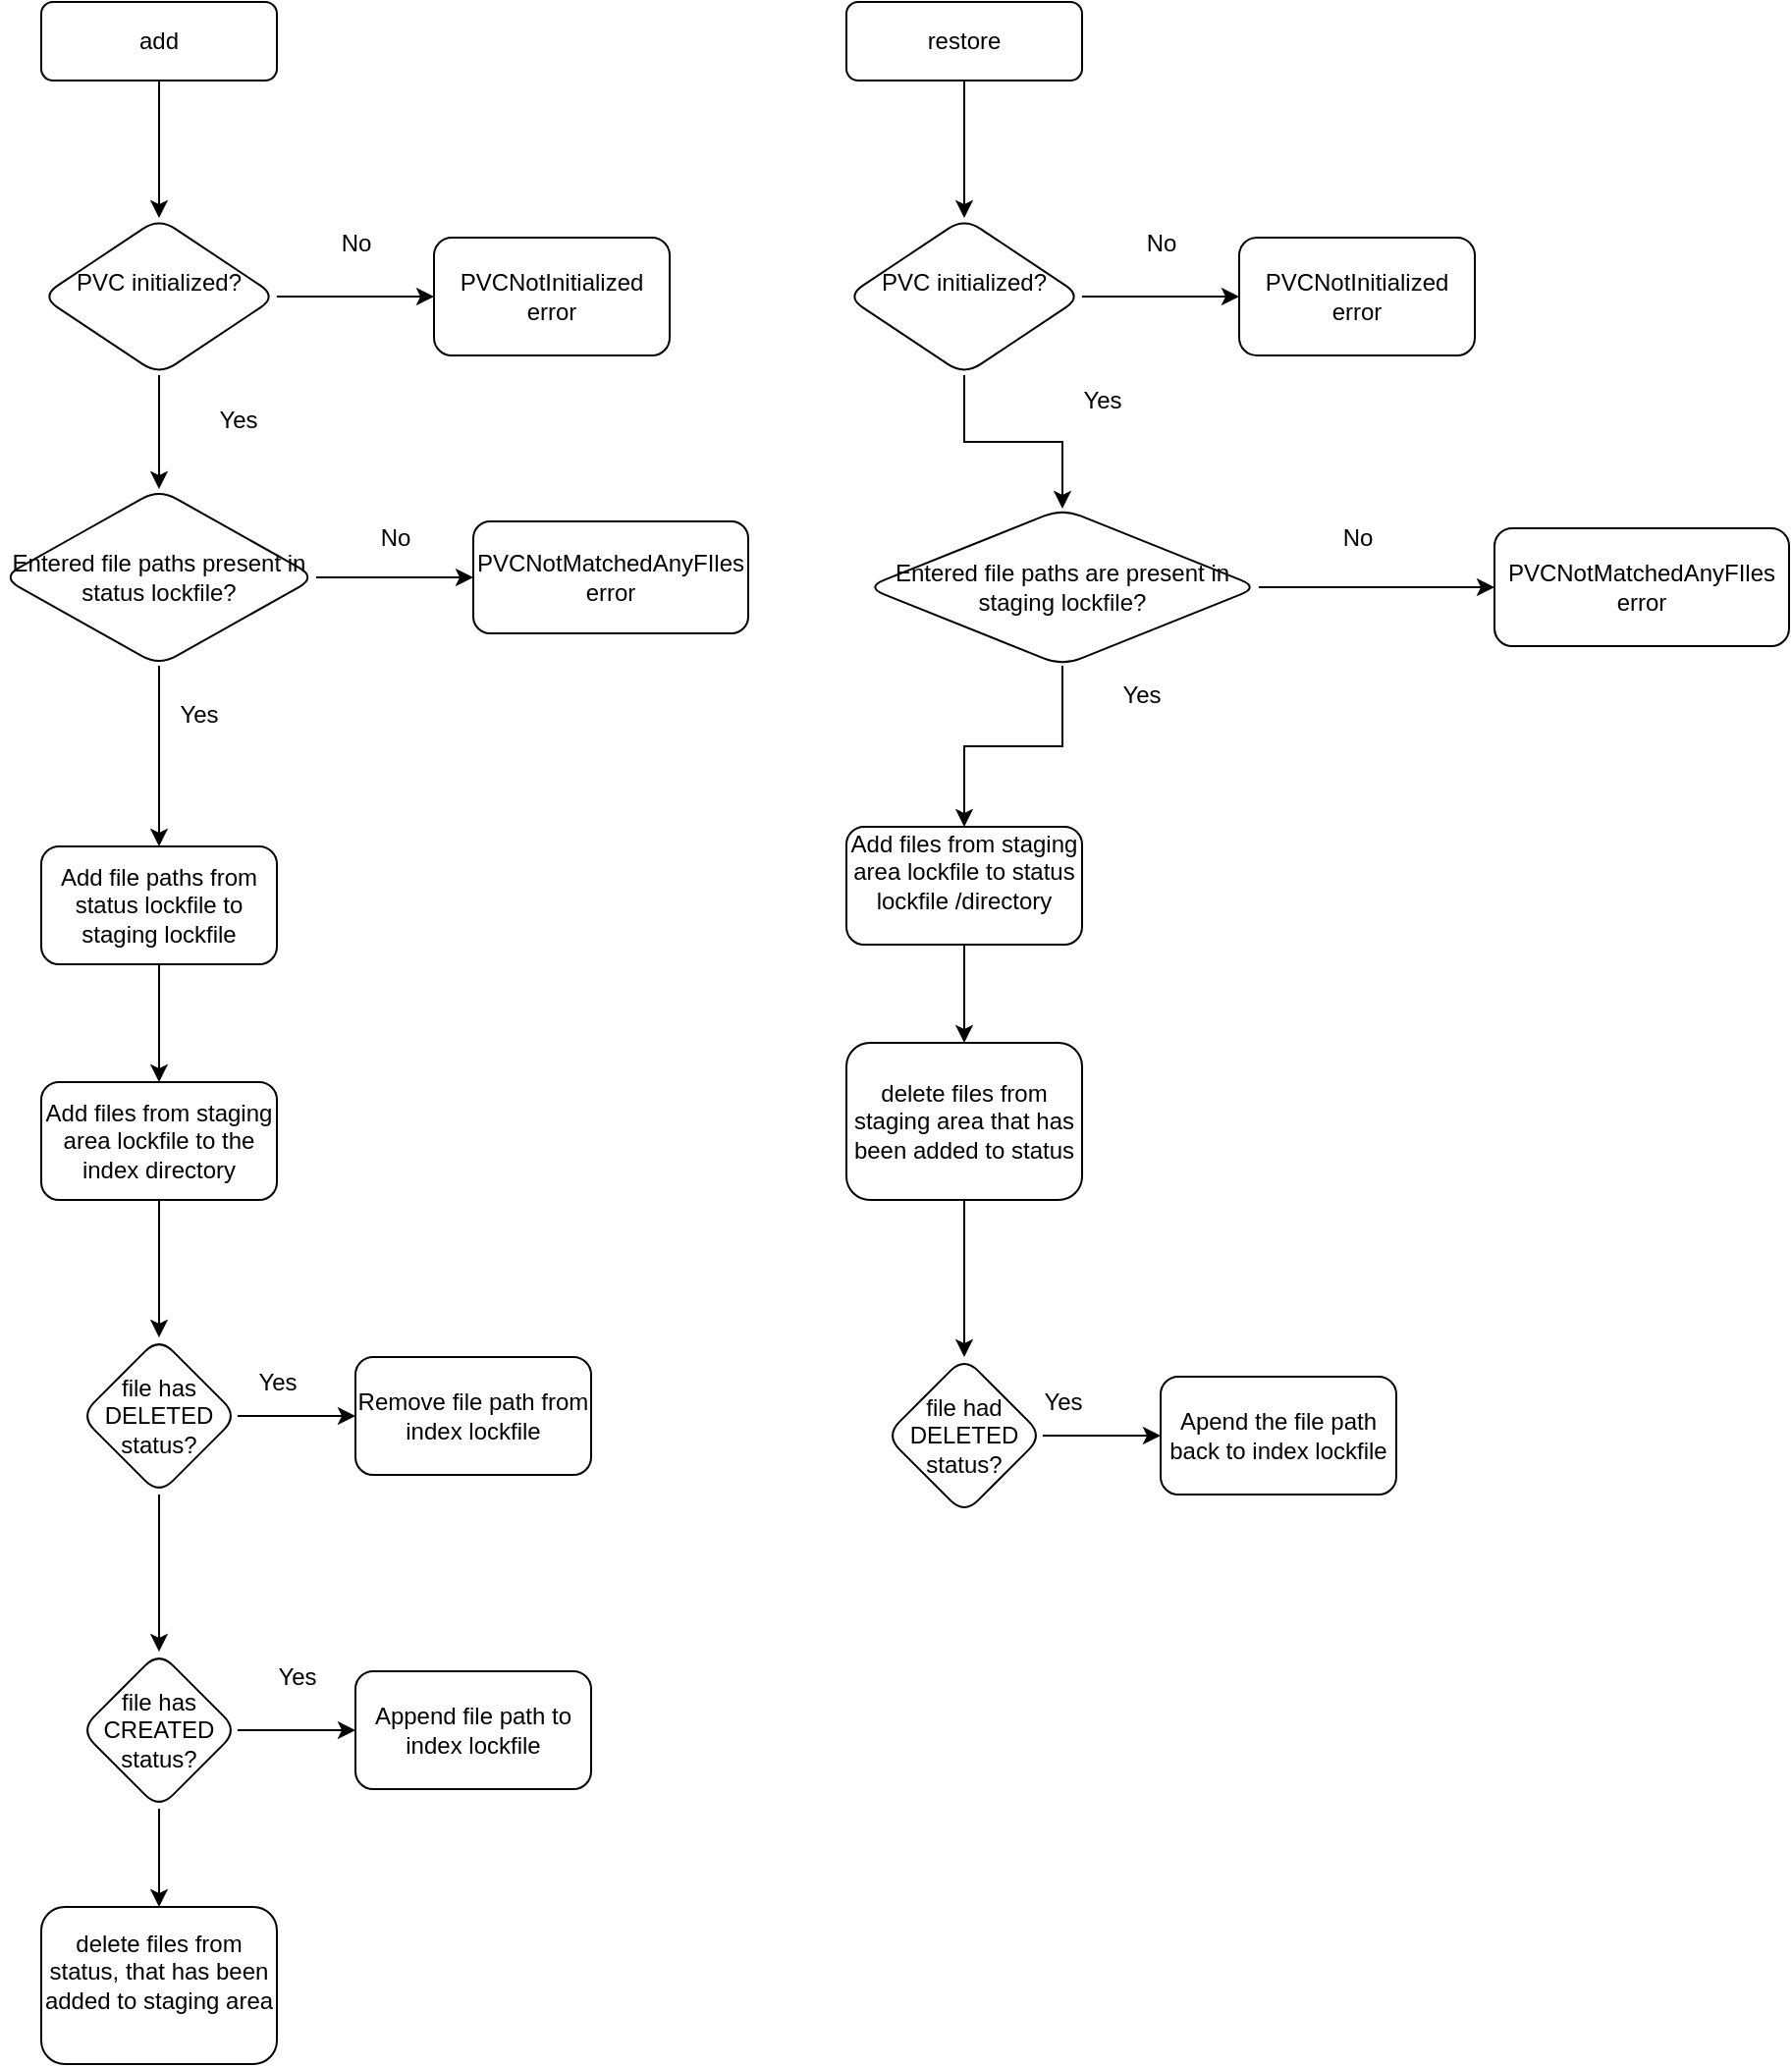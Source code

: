 <mxfile version="24.2.1" type="device">
  <diagram id="C5RBs43oDa-KdzZeNtuy" name="Page-1">
    <mxGraphModel dx="1050" dy="626" grid="1" gridSize="10" guides="1" tooltips="1" connect="1" arrows="1" fold="1" page="1" pageScale="1" pageWidth="827" pageHeight="1169" math="0" shadow="0">
      <root>
        <mxCell id="WIyWlLk6GJQsqaUBKTNV-0" />
        <mxCell id="WIyWlLk6GJQsqaUBKTNV-1" parent="WIyWlLk6GJQsqaUBKTNV-0" />
        <mxCell id="Pkjg8kuU6nvulzSkaxBV-1" value="" style="edgeStyle=orthogonalEdgeStyle;rounded=0;orthogonalLoop=1;jettySize=auto;html=1;" parent="WIyWlLk6GJQsqaUBKTNV-1" source="WIyWlLk6GJQsqaUBKTNV-3" target="Pkjg8kuU6nvulzSkaxBV-0" edge="1">
          <mxGeometry relative="1" as="geometry" />
        </mxCell>
        <mxCell id="WIyWlLk6GJQsqaUBKTNV-3" value="add" style="rounded=1;whiteSpace=wrap;html=1;fontSize=12;glass=0;strokeWidth=1;shadow=0;" parent="WIyWlLk6GJQsqaUBKTNV-1" vertex="1">
          <mxGeometry x="40" y="80" width="120" height="40" as="geometry" />
        </mxCell>
        <mxCell id="Pkjg8kuU6nvulzSkaxBV-4" value="" style="edgeStyle=orthogonalEdgeStyle;rounded=0;orthogonalLoop=1;jettySize=auto;html=1;" parent="WIyWlLk6GJQsqaUBKTNV-1" source="Pkjg8kuU6nvulzSkaxBV-0" target="Pkjg8kuU6nvulzSkaxBV-3" edge="1">
          <mxGeometry relative="1" as="geometry" />
        </mxCell>
        <mxCell id="yAVHmVneyYCJ0WxKpsHi-20" value="" style="edgeStyle=orthogonalEdgeStyle;rounded=0;orthogonalLoop=1;jettySize=auto;html=1;" edge="1" parent="WIyWlLk6GJQsqaUBKTNV-1" source="Pkjg8kuU6nvulzSkaxBV-0" target="yAVHmVneyYCJ0WxKpsHi-19">
          <mxGeometry relative="1" as="geometry" />
        </mxCell>
        <mxCell id="Pkjg8kuU6nvulzSkaxBV-0" value="&lt;div&gt;PVC initialized?&lt;/div&gt;&lt;div&gt;&lt;br&gt;&lt;/div&gt;" style="rhombus;whiteSpace=wrap;html=1;rounded=1;glass=0;strokeWidth=1;shadow=0;" parent="WIyWlLk6GJQsqaUBKTNV-1" vertex="1">
          <mxGeometry x="40" y="190" width="120" height="80" as="geometry" />
        </mxCell>
        <mxCell id="Pkjg8kuU6nvulzSkaxBV-3" value="PVCNotInitialized error" style="whiteSpace=wrap;html=1;rounded=1;glass=0;strokeWidth=1;shadow=0;" parent="WIyWlLk6GJQsqaUBKTNV-1" vertex="1">
          <mxGeometry x="240" y="200" width="120" height="60" as="geometry" />
        </mxCell>
        <mxCell id="Pkjg8kuU6nvulzSkaxBV-5" value="No" style="text;html=1;align=center;verticalAlign=middle;resizable=0;points=[];autosize=1;strokeColor=none;fillColor=none;" parent="WIyWlLk6GJQsqaUBKTNV-1" vertex="1">
          <mxGeometry x="180" y="188" width="40" height="30" as="geometry" />
        </mxCell>
        <mxCell id="Pkjg8kuU6nvulzSkaxBV-25" value="" style="edgeStyle=orthogonalEdgeStyle;rounded=0;orthogonalLoop=1;jettySize=auto;html=1;" parent="WIyWlLk6GJQsqaUBKTNV-1" source="Pkjg8kuU6nvulzSkaxBV-6" target="Pkjg8kuU6nvulzSkaxBV-24" edge="1">
          <mxGeometry relative="1" as="geometry" />
        </mxCell>
        <mxCell id="Pkjg8kuU6nvulzSkaxBV-6" value="Add file paths from status lockfile to staging lockfile" style="whiteSpace=wrap;html=1;rounded=1;glass=0;strokeWidth=1;shadow=0;" parent="WIyWlLk6GJQsqaUBKTNV-1" vertex="1">
          <mxGeometry x="40" y="510" width="120" height="60" as="geometry" />
        </mxCell>
        <mxCell id="Pkjg8kuU6nvulzSkaxBV-9" value="&lt;div&gt;delete files from status, that has been added to staging area&lt;/div&gt;&lt;div&gt;&lt;br&gt;&lt;/div&gt;" style="whiteSpace=wrap;html=1;rounded=1;glass=0;strokeWidth=1;shadow=0;" parent="WIyWlLk6GJQsqaUBKTNV-1" vertex="1">
          <mxGeometry x="40" y="1050" width="120" height="80" as="geometry" />
        </mxCell>
        <mxCell id="Pkjg8kuU6nvulzSkaxBV-13" value="" style="edgeStyle=orthogonalEdgeStyle;rounded=0;orthogonalLoop=1;jettySize=auto;html=1;" parent="WIyWlLk6GJQsqaUBKTNV-1" source="Pkjg8kuU6nvulzSkaxBV-14" target="Pkjg8kuU6nvulzSkaxBV-17" edge="1">
          <mxGeometry relative="1" as="geometry" />
        </mxCell>
        <mxCell id="Pkjg8kuU6nvulzSkaxBV-14" value="restore" style="rounded=1;whiteSpace=wrap;html=1;fontSize=12;glass=0;strokeWidth=1;shadow=0;" parent="WIyWlLk6GJQsqaUBKTNV-1" vertex="1">
          <mxGeometry x="450" y="80" width="120" height="40" as="geometry" />
        </mxCell>
        <mxCell id="Pkjg8kuU6nvulzSkaxBV-15" value="" style="edgeStyle=orthogonalEdgeStyle;rounded=0;orthogonalLoop=1;jettySize=auto;html=1;" parent="WIyWlLk6GJQsqaUBKTNV-1" source="Pkjg8kuU6nvulzSkaxBV-17" target="Pkjg8kuU6nvulzSkaxBV-18" edge="1">
          <mxGeometry relative="1" as="geometry" />
        </mxCell>
        <mxCell id="yAVHmVneyYCJ0WxKpsHi-28" value="" style="edgeStyle=orthogonalEdgeStyle;rounded=0;orthogonalLoop=1;jettySize=auto;html=1;" edge="1" parent="WIyWlLk6GJQsqaUBKTNV-1" source="Pkjg8kuU6nvulzSkaxBV-17" target="yAVHmVneyYCJ0WxKpsHi-27">
          <mxGeometry relative="1" as="geometry" />
        </mxCell>
        <mxCell id="Pkjg8kuU6nvulzSkaxBV-17" value="&lt;div&gt;PVC initialized?&lt;/div&gt;&lt;div&gt;&lt;br&gt;&lt;/div&gt;" style="rhombus;whiteSpace=wrap;html=1;rounded=1;glass=0;strokeWidth=1;shadow=0;" parent="WIyWlLk6GJQsqaUBKTNV-1" vertex="1">
          <mxGeometry x="450" y="190" width="120" height="80" as="geometry" />
        </mxCell>
        <mxCell id="Pkjg8kuU6nvulzSkaxBV-18" value="PVCNotInitialized error" style="whiteSpace=wrap;html=1;rounded=1;glass=0;strokeWidth=1;shadow=0;" parent="WIyWlLk6GJQsqaUBKTNV-1" vertex="1">
          <mxGeometry x="650" y="200" width="120" height="60" as="geometry" />
        </mxCell>
        <mxCell id="Pkjg8kuU6nvulzSkaxBV-19" value="No" style="text;html=1;align=center;verticalAlign=middle;resizable=0;points=[];autosize=1;strokeColor=none;fillColor=none;" parent="WIyWlLk6GJQsqaUBKTNV-1" vertex="1">
          <mxGeometry x="590" y="188" width="40" height="30" as="geometry" />
        </mxCell>
        <mxCell id="Pkjg8kuU6nvulzSkaxBV-20" value="" style="edgeStyle=orthogonalEdgeStyle;rounded=0;orthogonalLoop=1;jettySize=auto;html=1;" parent="WIyWlLk6GJQsqaUBKTNV-1" source="Pkjg8kuU6nvulzSkaxBV-21" target="Pkjg8kuU6nvulzSkaxBV-23" edge="1">
          <mxGeometry relative="1" as="geometry" />
        </mxCell>
        <mxCell id="Pkjg8kuU6nvulzSkaxBV-21" value="&lt;div&gt;Add files from staging area lockfile to status lockfile /directory&lt;br&gt;&lt;/div&gt;&lt;div&gt;&lt;br&gt;&lt;/div&gt;" style="whiteSpace=wrap;html=1;rounded=1;glass=0;strokeWidth=1;shadow=0;" parent="WIyWlLk6GJQsqaUBKTNV-1" vertex="1">
          <mxGeometry x="450" y="500" width="120" height="60" as="geometry" />
        </mxCell>
        <mxCell id="yAVHmVneyYCJ0WxKpsHi-8" value="" style="edgeStyle=orthogonalEdgeStyle;rounded=0;orthogonalLoop=1;jettySize=auto;html=1;" edge="1" parent="WIyWlLk6GJQsqaUBKTNV-1" source="Pkjg8kuU6nvulzSkaxBV-23" target="yAVHmVneyYCJ0WxKpsHi-7">
          <mxGeometry relative="1" as="geometry" />
        </mxCell>
        <mxCell id="Pkjg8kuU6nvulzSkaxBV-23" value="&lt;div&gt;delete files from staging area that has been added to status&lt;/div&gt;" style="whiteSpace=wrap;html=1;rounded=1;glass=0;strokeWidth=1;shadow=0;" parent="WIyWlLk6GJQsqaUBKTNV-1" vertex="1">
          <mxGeometry x="450" y="610" width="120" height="80" as="geometry" />
        </mxCell>
        <mxCell id="yAVHmVneyYCJ0WxKpsHi-2" value="" style="edgeStyle=orthogonalEdgeStyle;rounded=0;orthogonalLoop=1;jettySize=auto;html=1;" edge="1" parent="WIyWlLk6GJQsqaUBKTNV-1" source="Pkjg8kuU6nvulzSkaxBV-24" target="yAVHmVneyYCJ0WxKpsHi-1">
          <mxGeometry relative="1" as="geometry" />
        </mxCell>
        <mxCell id="Pkjg8kuU6nvulzSkaxBV-24" value="&lt;div&gt;Add files from staging area lockfile to the index directory&lt;br&gt;&lt;/div&gt;" style="whiteSpace=wrap;html=1;rounded=1;glass=0;strokeWidth=1;shadow=0;" parent="WIyWlLk6GJQsqaUBKTNV-1" vertex="1">
          <mxGeometry x="40" y="630" width="120" height="60" as="geometry" />
        </mxCell>
        <mxCell id="yAVHmVneyYCJ0WxKpsHi-4" value="" style="edgeStyle=orthogonalEdgeStyle;rounded=0;orthogonalLoop=1;jettySize=auto;html=1;" edge="1" parent="WIyWlLk6GJQsqaUBKTNV-1" source="yAVHmVneyYCJ0WxKpsHi-1" target="yAVHmVneyYCJ0WxKpsHi-3">
          <mxGeometry relative="1" as="geometry" />
        </mxCell>
        <mxCell id="yAVHmVneyYCJ0WxKpsHi-13" value="" style="edgeStyle=orthogonalEdgeStyle;rounded=0;orthogonalLoop=1;jettySize=auto;html=1;" edge="1" parent="WIyWlLk6GJQsqaUBKTNV-1" source="yAVHmVneyYCJ0WxKpsHi-1" target="yAVHmVneyYCJ0WxKpsHi-12">
          <mxGeometry relative="1" as="geometry" />
        </mxCell>
        <mxCell id="yAVHmVneyYCJ0WxKpsHi-1" value="file has DELETED status?" style="rhombus;whiteSpace=wrap;html=1;rounded=1;glass=0;strokeWidth=1;shadow=0;" vertex="1" parent="WIyWlLk6GJQsqaUBKTNV-1">
          <mxGeometry x="60" y="760" width="80" height="80" as="geometry" />
        </mxCell>
        <mxCell id="yAVHmVneyYCJ0WxKpsHi-3" value="Remove file path from index lockfile" style="whiteSpace=wrap;html=1;rounded=1;glass=0;strokeWidth=1;shadow=0;" vertex="1" parent="WIyWlLk6GJQsqaUBKTNV-1">
          <mxGeometry x="200" y="770" width="120" height="60" as="geometry" />
        </mxCell>
        <mxCell id="yAVHmVneyYCJ0WxKpsHi-5" value="Yes" style="text;html=1;align=center;verticalAlign=middle;resizable=0;points=[];autosize=1;strokeColor=none;fillColor=none;" vertex="1" parent="WIyWlLk6GJQsqaUBKTNV-1">
          <mxGeometry x="140" y="768" width="40" height="30" as="geometry" />
        </mxCell>
        <mxCell id="yAVHmVneyYCJ0WxKpsHi-10" value="" style="edgeStyle=orthogonalEdgeStyle;rounded=0;orthogonalLoop=1;jettySize=auto;html=1;" edge="1" parent="WIyWlLk6GJQsqaUBKTNV-1" source="yAVHmVneyYCJ0WxKpsHi-7" target="yAVHmVneyYCJ0WxKpsHi-9">
          <mxGeometry relative="1" as="geometry" />
        </mxCell>
        <mxCell id="yAVHmVneyYCJ0WxKpsHi-7" value="file had DELETED status?" style="rhombus;whiteSpace=wrap;html=1;rounded=1;glass=0;strokeWidth=1;shadow=0;" vertex="1" parent="WIyWlLk6GJQsqaUBKTNV-1">
          <mxGeometry x="470" y="770" width="80" height="80" as="geometry" />
        </mxCell>
        <mxCell id="yAVHmVneyYCJ0WxKpsHi-9" value="Apend the file path back to index lockfile" style="whiteSpace=wrap;html=1;rounded=1;glass=0;strokeWidth=1;shadow=0;" vertex="1" parent="WIyWlLk6GJQsqaUBKTNV-1">
          <mxGeometry x="610" y="780" width="120" height="60" as="geometry" />
        </mxCell>
        <mxCell id="yAVHmVneyYCJ0WxKpsHi-11" value="Yes" style="text;html=1;align=center;verticalAlign=middle;resizable=0;points=[];autosize=1;strokeColor=none;fillColor=none;" vertex="1" parent="WIyWlLk6GJQsqaUBKTNV-1">
          <mxGeometry x="540" y="778" width="40" height="30" as="geometry" />
        </mxCell>
        <mxCell id="yAVHmVneyYCJ0WxKpsHi-15" value="" style="edgeStyle=orthogonalEdgeStyle;rounded=0;orthogonalLoop=1;jettySize=auto;html=1;" edge="1" parent="WIyWlLk6GJQsqaUBKTNV-1" source="yAVHmVneyYCJ0WxKpsHi-12" target="yAVHmVneyYCJ0WxKpsHi-14">
          <mxGeometry relative="1" as="geometry" />
        </mxCell>
        <mxCell id="yAVHmVneyYCJ0WxKpsHi-17" value="" style="edgeStyle=orthogonalEdgeStyle;rounded=0;orthogonalLoop=1;jettySize=auto;html=1;" edge="1" parent="WIyWlLk6GJQsqaUBKTNV-1" source="yAVHmVneyYCJ0WxKpsHi-12" target="Pkjg8kuU6nvulzSkaxBV-9">
          <mxGeometry relative="1" as="geometry" />
        </mxCell>
        <mxCell id="yAVHmVneyYCJ0WxKpsHi-12" value="file has CREATED status?" style="rhombus;whiteSpace=wrap;html=1;rounded=1;glass=0;strokeWidth=1;shadow=0;" vertex="1" parent="WIyWlLk6GJQsqaUBKTNV-1">
          <mxGeometry x="60" y="920" width="80" height="80" as="geometry" />
        </mxCell>
        <mxCell id="yAVHmVneyYCJ0WxKpsHi-14" value="Append file path to index lockfile" style="whiteSpace=wrap;html=1;rounded=1;glass=0;strokeWidth=1;shadow=0;" vertex="1" parent="WIyWlLk6GJQsqaUBKTNV-1">
          <mxGeometry x="200" y="930" width="120" height="60" as="geometry" />
        </mxCell>
        <mxCell id="yAVHmVneyYCJ0WxKpsHi-18" value="Yes" style="text;html=1;align=center;verticalAlign=middle;resizable=0;points=[];autosize=1;strokeColor=none;fillColor=none;" vertex="1" parent="WIyWlLk6GJQsqaUBKTNV-1">
          <mxGeometry x="150" y="918" width="40" height="30" as="geometry" />
        </mxCell>
        <mxCell id="yAVHmVneyYCJ0WxKpsHi-23" value="" style="edgeStyle=orthogonalEdgeStyle;rounded=0;orthogonalLoop=1;jettySize=auto;html=1;" edge="1" parent="WIyWlLk6GJQsqaUBKTNV-1" source="yAVHmVneyYCJ0WxKpsHi-19" target="yAVHmVneyYCJ0WxKpsHi-22">
          <mxGeometry relative="1" as="geometry" />
        </mxCell>
        <mxCell id="yAVHmVneyYCJ0WxKpsHi-25" value="" style="edgeStyle=orthogonalEdgeStyle;rounded=0;orthogonalLoop=1;jettySize=auto;html=1;" edge="1" parent="WIyWlLk6GJQsqaUBKTNV-1" source="yAVHmVneyYCJ0WxKpsHi-19" target="Pkjg8kuU6nvulzSkaxBV-6">
          <mxGeometry relative="1" as="geometry" />
        </mxCell>
        <mxCell id="yAVHmVneyYCJ0WxKpsHi-19" value="Entered file paths present in status lockfile?" style="rhombus;whiteSpace=wrap;html=1;rounded=1;glass=0;strokeWidth=1;shadow=0;" vertex="1" parent="WIyWlLk6GJQsqaUBKTNV-1">
          <mxGeometry x="20" y="328" width="160" height="90" as="geometry" />
        </mxCell>
        <mxCell id="yAVHmVneyYCJ0WxKpsHi-21" value="Yes" style="text;html=1;align=center;verticalAlign=middle;resizable=0;points=[];autosize=1;strokeColor=none;fillColor=none;" vertex="1" parent="WIyWlLk6GJQsqaUBKTNV-1">
          <mxGeometry x="120" y="278" width="40" height="30" as="geometry" />
        </mxCell>
        <mxCell id="yAVHmVneyYCJ0WxKpsHi-22" value="PVCNotMatchedAnyFIles error" style="whiteSpace=wrap;html=1;rounded=1;glass=0;strokeWidth=1;shadow=0;" vertex="1" parent="WIyWlLk6GJQsqaUBKTNV-1">
          <mxGeometry x="260" y="344.5" width="140" height="57" as="geometry" />
        </mxCell>
        <mxCell id="yAVHmVneyYCJ0WxKpsHi-24" value="No" style="text;html=1;align=center;verticalAlign=middle;resizable=0;points=[];autosize=1;strokeColor=none;fillColor=none;" vertex="1" parent="WIyWlLk6GJQsqaUBKTNV-1">
          <mxGeometry x="200" y="338" width="40" height="30" as="geometry" />
        </mxCell>
        <mxCell id="yAVHmVneyYCJ0WxKpsHi-26" value="Yes" style="text;html=1;align=center;verticalAlign=middle;resizable=0;points=[];autosize=1;strokeColor=none;fillColor=none;" vertex="1" parent="WIyWlLk6GJQsqaUBKTNV-1">
          <mxGeometry x="100" y="428" width="40" height="30" as="geometry" />
        </mxCell>
        <mxCell id="yAVHmVneyYCJ0WxKpsHi-31" value="" style="edgeStyle=orthogonalEdgeStyle;rounded=0;orthogonalLoop=1;jettySize=auto;html=1;" edge="1" parent="WIyWlLk6GJQsqaUBKTNV-1" source="yAVHmVneyYCJ0WxKpsHi-27" target="yAVHmVneyYCJ0WxKpsHi-30">
          <mxGeometry relative="1" as="geometry" />
        </mxCell>
        <mxCell id="yAVHmVneyYCJ0WxKpsHi-33" value="" style="edgeStyle=orthogonalEdgeStyle;rounded=0;orthogonalLoop=1;jettySize=auto;html=1;" edge="1" parent="WIyWlLk6GJQsqaUBKTNV-1" source="yAVHmVneyYCJ0WxKpsHi-27" target="Pkjg8kuU6nvulzSkaxBV-21">
          <mxGeometry relative="1" as="geometry" />
        </mxCell>
        <mxCell id="yAVHmVneyYCJ0WxKpsHi-27" value="Entered file paths are present in staging lockfile?" style="rhombus;whiteSpace=wrap;html=1;rounded=1;glass=0;strokeWidth=1;shadow=0;" vertex="1" parent="WIyWlLk6GJQsqaUBKTNV-1">
          <mxGeometry x="460" y="338" width="200" height="80" as="geometry" />
        </mxCell>
        <mxCell id="yAVHmVneyYCJ0WxKpsHi-29" value="Yes" style="text;html=1;align=center;verticalAlign=middle;resizable=0;points=[];autosize=1;strokeColor=none;fillColor=none;" vertex="1" parent="WIyWlLk6GJQsqaUBKTNV-1">
          <mxGeometry x="560" y="268" width="40" height="30" as="geometry" />
        </mxCell>
        <mxCell id="yAVHmVneyYCJ0WxKpsHi-30" value="PVCNotMatchedAnyFIles error" style="whiteSpace=wrap;html=1;rounded=1;glass=0;strokeWidth=1;shadow=0;" vertex="1" parent="WIyWlLk6GJQsqaUBKTNV-1">
          <mxGeometry x="780" y="348" width="150" height="60" as="geometry" />
        </mxCell>
        <mxCell id="yAVHmVneyYCJ0WxKpsHi-32" value="No" style="text;html=1;align=center;verticalAlign=middle;resizable=0;points=[];autosize=1;strokeColor=none;fillColor=none;" vertex="1" parent="WIyWlLk6GJQsqaUBKTNV-1">
          <mxGeometry x="690" y="338" width="40" height="30" as="geometry" />
        </mxCell>
        <mxCell id="yAVHmVneyYCJ0WxKpsHi-34" value="Yes" style="text;html=1;align=center;verticalAlign=middle;resizable=0;points=[];autosize=1;strokeColor=none;fillColor=none;" vertex="1" parent="WIyWlLk6GJQsqaUBKTNV-1">
          <mxGeometry x="580" y="418" width="40" height="30" as="geometry" />
        </mxCell>
      </root>
    </mxGraphModel>
  </diagram>
</mxfile>
